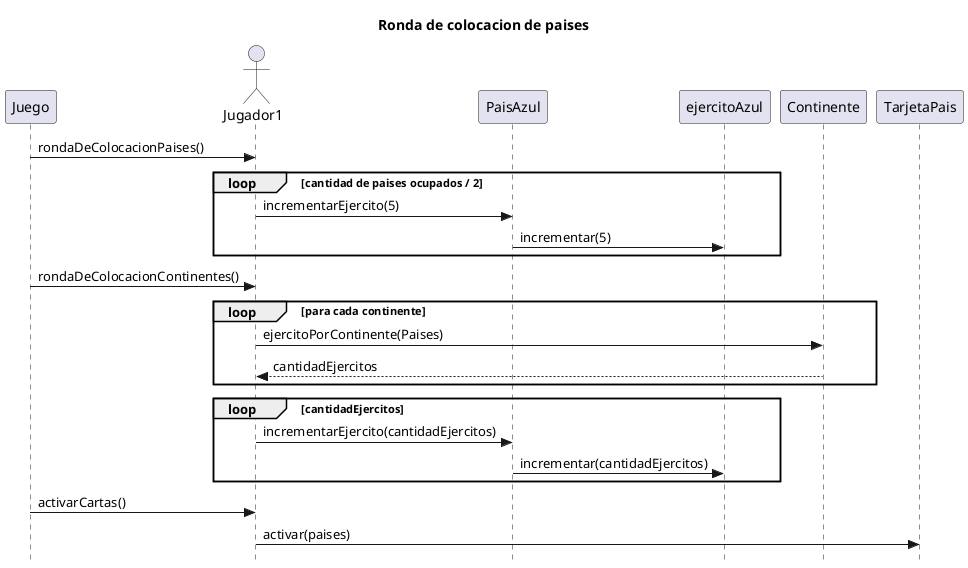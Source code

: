@startuml Diagrama de secuencia - hay clases presenciales
title Ronda de colocacion de paises
skinparam style strictuml

participant Juego
actor Jugador1 as JugadorAzul
participant PaisAzul
participant ejercitoAzul
participant Continente
participant TarjetaPais

Juego -> JugadorAzul: rondaDeColocacionPaises()
loop cantidad de paises ocupados / 2
	JugadorAzul -> PaisAzul: incrementarEjercito(5)
	PaisAzul -> ejercitoAzul: incrementar(5)
end 

Juego -> JugadorAzul: rondaDeColocacionContinentes()
loop para cada continente
    JugadorAzul -> Continente: ejercitoPorContinente(Paises)
    return cantidadEjercitos
end
loop cantidadEjercitos
	JugadorAzul -> PaisAzul: incrementarEjercito(cantidadEjercitos)
	PaisAzul -> ejercitoAzul: incrementar(cantidadEjercitos)
end

Juego -> JugadorAzul: activarCartas()
JugadorAzul -> TarjetaPais: activar(paises)


@enduml
